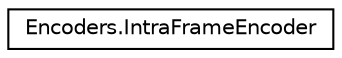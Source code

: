 digraph "Graphical Class Hierarchy"
{
  edge [fontname="Helvetica",fontsize="10",labelfontname="Helvetica",labelfontsize="10"];
  node [fontname="Helvetica",fontsize="10",shape=record];
  rankdir="LR";
  Node0 [label="Encoders.IntraFrameEncoder",height=0.2,width=0.4,color="black", fillcolor="white", style="filled",URL="$classEncoders_1_1IntraFrameEncoder.html"];
}
